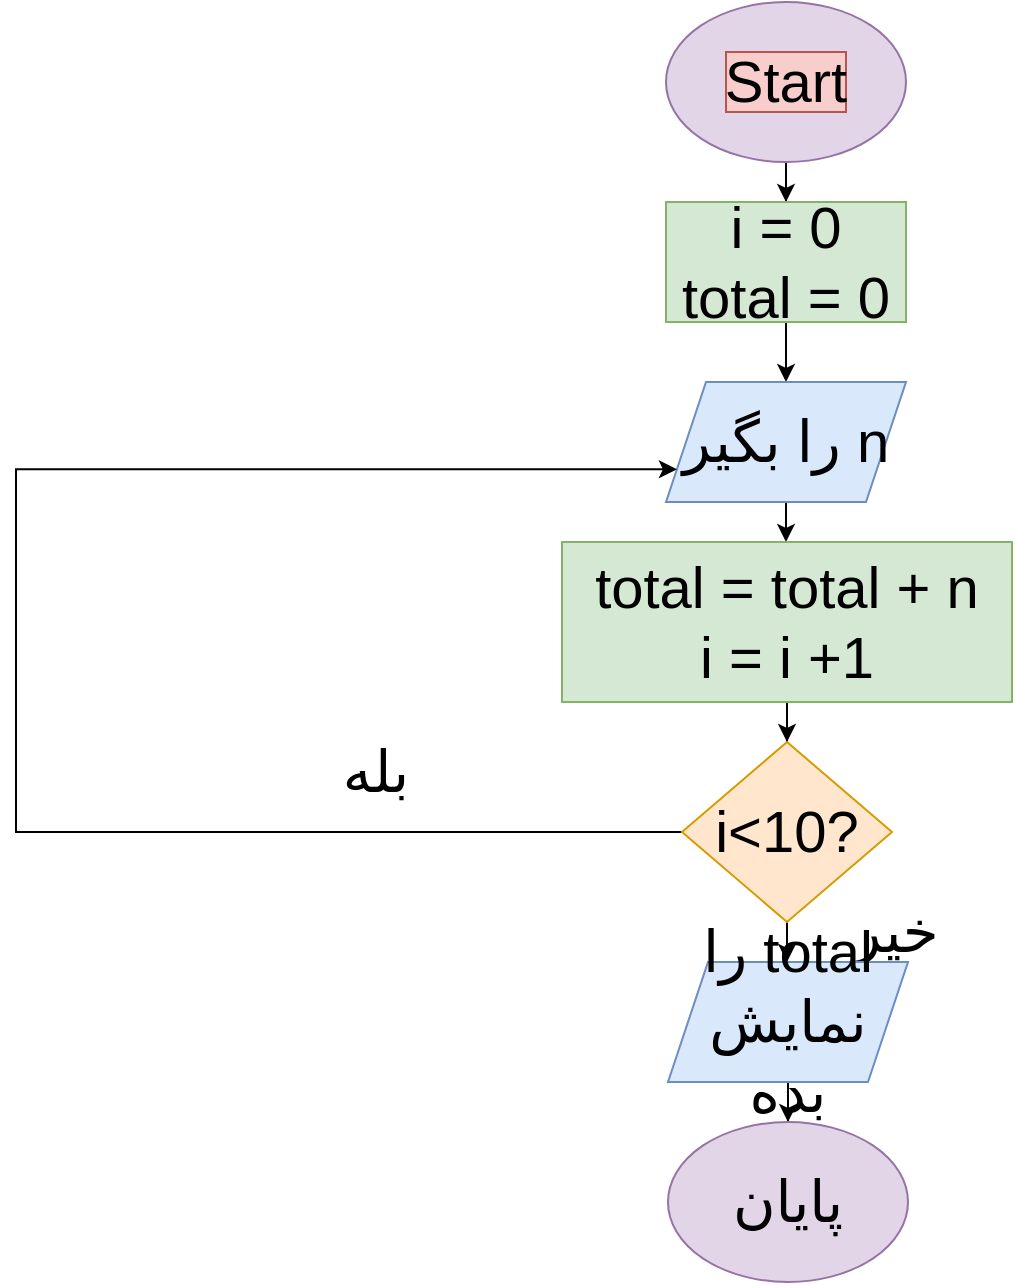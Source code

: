 <mxfile version="20.8.22" type="device"><diagram name="Page-1" id="BfPAdc0XSQJONJVdh07T"><mxGraphModel dx="1500" dy="747" grid="1" gridSize="10" guides="1" tooltips="1" connect="1" arrows="1" fold="1" page="1" pageScale="1" pageWidth="850" pageHeight="1100" math="0" shadow="0"><root><mxCell id="0"/><mxCell id="1" parent="0"/><mxCell id="X6Wj8B3wJHw2EX5b7Mnm-4" value="" style="edgeStyle=orthogonalEdgeStyle;rounded=0;orthogonalLoop=1;jettySize=auto;html=1;fontSize=29;" edge="1" parent="1" source="X6Wj8B3wJHw2EX5b7Mnm-1" target="X6Wj8B3wJHw2EX5b7Mnm-3"><mxGeometry relative="1" as="geometry"/></mxCell><mxCell id="X6Wj8B3wJHw2EX5b7Mnm-1" value="" style="ellipse;whiteSpace=wrap;html=1;fillColor=#e1d5e7;strokeColor=#9673a6;" vertex="1" parent="1"><mxGeometry x="365" width="120" height="80" as="geometry"/></mxCell><mxCell id="X6Wj8B3wJHw2EX5b7Mnm-2" value="&lt;font style=&quot;font-size: 29px;&quot;&gt;Start&lt;/font&gt;" style="text;html=1;strokeColor=#b85450;fillColor=#f8cecc;align=center;verticalAlign=middle;whiteSpace=wrap;rounded=0;" vertex="1" parent="1"><mxGeometry x="395" y="25" width="60" height="30" as="geometry"/></mxCell><mxCell id="X6Wj8B3wJHw2EX5b7Mnm-6" value="" style="edgeStyle=orthogonalEdgeStyle;rounded=0;orthogonalLoop=1;jettySize=auto;html=1;fontSize=29;" edge="1" parent="1" source="X6Wj8B3wJHw2EX5b7Mnm-3" target="X6Wj8B3wJHw2EX5b7Mnm-5"><mxGeometry relative="1" as="geometry"/></mxCell><mxCell id="X6Wj8B3wJHw2EX5b7Mnm-3" value="i = 0&lt;br&gt;total = 0" style="rounded=0;whiteSpace=wrap;html=1;fontSize=29;fillColor=#d5e8d4;strokeColor=#82b366;" vertex="1" parent="1"><mxGeometry x="365" y="100" width="120" height="60" as="geometry"/></mxCell><mxCell id="X6Wj8B3wJHw2EX5b7Mnm-8" value="" style="edgeStyle=orthogonalEdgeStyle;rounded=0;orthogonalLoop=1;jettySize=auto;html=1;fontSize=29;" edge="1" parent="1" source="X6Wj8B3wJHw2EX5b7Mnm-5" target="X6Wj8B3wJHw2EX5b7Mnm-7"><mxGeometry relative="1" as="geometry"/></mxCell><mxCell id="X6Wj8B3wJHw2EX5b7Mnm-5" value="&lt;div style=&quot;direction: rtl;&quot;&gt;&lt;span style=&quot;background-color: initial;&quot;&gt;n را بگیر&lt;/span&gt;&lt;/div&gt;" style="shape=parallelogram;perimeter=parallelogramPerimeter;whiteSpace=wrap;html=1;fixedSize=1;fontSize=29;fillColor=#dae8fc;strokeColor=#6c8ebf;" vertex="1" parent="1"><mxGeometry x="365" y="190" width="120" height="60" as="geometry"/></mxCell><mxCell id="X6Wj8B3wJHw2EX5b7Mnm-10" value="" style="edgeStyle=orthogonalEdgeStyle;rounded=0;orthogonalLoop=1;jettySize=auto;html=1;fontSize=29;" edge="1" parent="1" source="X6Wj8B3wJHw2EX5b7Mnm-7" target="X6Wj8B3wJHw2EX5b7Mnm-9"><mxGeometry relative="1" as="geometry"/></mxCell><mxCell id="X6Wj8B3wJHw2EX5b7Mnm-7" value="total = total + n&lt;br&gt;i = i +1" style="rounded=0;whiteSpace=wrap;html=1;fontSize=29;fillColor=#d5e8d4;strokeColor=#82b366;" vertex="1" parent="1"><mxGeometry x="313" y="270" width="225" height="80" as="geometry"/></mxCell><mxCell id="X6Wj8B3wJHw2EX5b7Mnm-12" style="edgeStyle=orthogonalEdgeStyle;rounded=0;orthogonalLoop=1;jettySize=auto;html=1;fontSize=29;entryX=0;entryY=0.75;entryDx=0;entryDy=0;" edge="1" parent="1" source="X6Wj8B3wJHw2EX5b7Mnm-9" target="X6Wj8B3wJHw2EX5b7Mnm-5"><mxGeometry relative="1" as="geometry"><mxPoint x="80" y="120" as="targetPoint"/><Array as="points"><mxPoint x="40" y="415"/><mxPoint x="40" y="234"/></Array></mxGeometry></mxCell><mxCell id="X6Wj8B3wJHw2EX5b7Mnm-16" value="" style="edgeStyle=orthogonalEdgeStyle;rounded=0;orthogonalLoop=1;jettySize=auto;html=1;fontSize=29;" edge="1" parent="1" source="X6Wj8B3wJHw2EX5b7Mnm-9" target="X6Wj8B3wJHw2EX5b7Mnm-15"><mxGeometry relative="1" as="geometry"/></mxCell><mxCell id="X6Wj8B3wJHw2EX5b7Mnm-9" value="i&amp;lt;10?" style="rhombus;whiteSpace=wrap;html=1;fontSize=29;fillColor=#ffe6cc;strokeColor=#d79b00;" vertex="1" parent="1"><mxGeometry x="373" y="370" width="105" height="90" as="geometry"/></mxCell><mxCell id="X6Wj8B3wJHw2EX5b7Mnm-11" value="بله" style="text;html=1;strokeColor=none;fillColor=none;align=center;verticalAlign=middle;whiteSpace=wrap;rounded=0;fontSize=29;" vertex="1" parent="1"><mxGeometry x="190" y="370" width="60" height="30" as="geometry"/></mxCell><mxCell id="X6Wj8B3wJHw2EX5b7Mnm-13" value="خیر" style="text;html=1;strokeColor=none;fillColor=none;align=center;verticalAlign=middle;whiteSpace=wrap;rounded=0;fontSize=29;" vertex="1" parent="1"><mxGeometry x="450" y="450" width="60" height="30" as="geometry"/></mxCell><mxCell id="X6Wj8B3wJHw2EX5b7Mnm-18" value="" style="edgeStyle=orthogonalEdgeStyle;rounded=0;orthogonalLoop=1;jettySize=auto;html=1;fontSize=29;" edge="1" parent="1" source="X6Wj8B3wJHw2EX5b7Mnm-15" target="X6Wj8B3wJHw2EX5b7Mnm-17"><mxGeometry relative="1" as="geometry"/></mxCell><mxCell id="X6Wj8B3wJHw2EX5b7Mnm-15" value="&lt;div style=&quot;direction: rtl;&quot;&gt;&lt;span style=&quot;background-color: initial;&quot;&gt;total را نمایش بده&lt;/span&gt;&lt;/div&gt;" style="shape=parallelogram;perimeter=parallelogramPerimeter;whiteSpace=wrap;html=1;fixedSize=1;fontSize=29;fillColor=#dae8fc;strokeColor=#6c8ebf;" vertex="1" parent="1"><mxGeometry x="366" y="480" width="120" height="60" as="geometry"/></mxCell><mxCell id="X6Wj8B3wJHw2EX5b7Mnm-17" value="پایان" style="ellipse;whiteSpace=wrap;html=1;fontSize=29;fillColor=#e1d5e7;strokeColor=#9673a6;" vertex="1" parent="1"><mxGeometry x="366" y="560" width="120" height="80" as="geometry"/></mxCell></root></mxGraphModel></diagram></mxfile>
